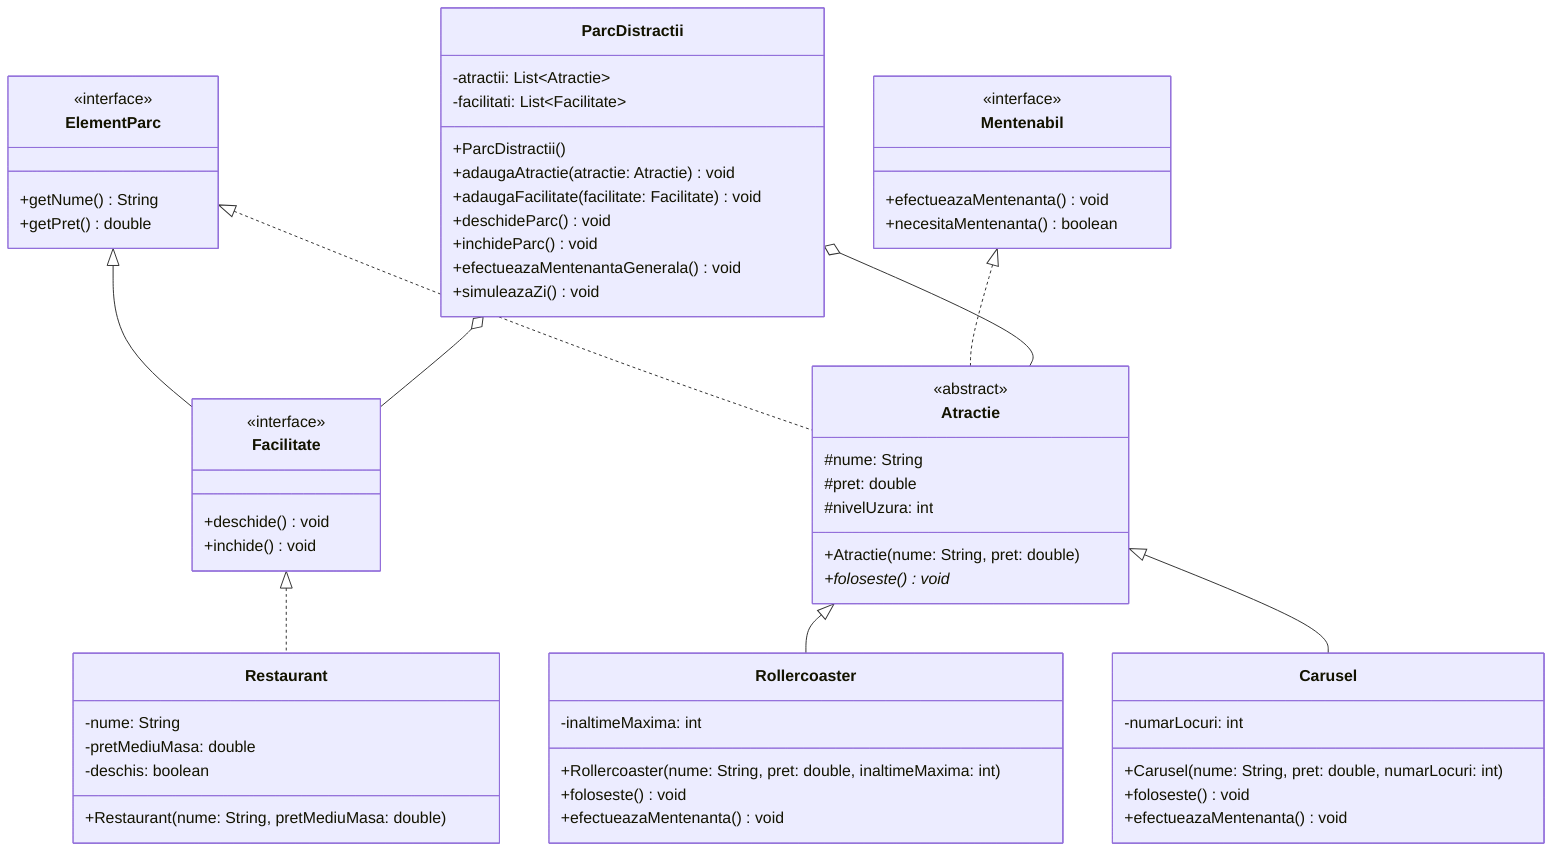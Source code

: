 classDiagram
    class ElementParc {
        <<interface>>
        +getNume() String
        +getPret() double
    }

    class Mentenabil {
        <<interface>>
        +efectueazaMentenanta() void
        +necesitaMentenanta() boolean
    }

    class Facilitate {
        <<interface>>
        +deschide() void
        +inchide() void
    }

    class Atractie {
        <<abstract>>
        #nume: String
        #pret: double
        #nivelUzura: int
        +Atractie(nume: String, pret: double)
        +foloseste()* void
    }

    class Rollercoaster {
        -inaltimeMaxima: int
        +Rollercoaster(nume: String, pret: double, inaltimeMaxima: int)
        +foloseste() void
        +efectueazaMentenanta() void
    }

    class Carusel {
        -numarLocuri: int
        +Carusel(nume: String, pret: double, numarLocuri: int)
        +foloseste() void
        +efectueazaMentenanta() void
    }

    class Restaurant {
        -nume: String
        -pretMediuMasa: double
        -deschis: boolean
        +Restaurant(nume: String, pretMediuMasa: double)
    }

    class ParcDistractii {
        -atractii: List~Atractie~
        -facilitati: List~Facilitate~
        +ParcDistractii()
        +adaugaAtractie(atractie: Atractie) void
        +adaugaFacilitate(facilitate: Facilitate) void
        +deschideParc() void
        +inchideParc() void
        +efectueazaMentenantaGenerala() void
        +simuleazaZi() void
    }

    ElementParc <|-- Facilitate
    ElementParc <|.. Atractie
    Mentenabil <|.. Atractie
    Atractie <|-- Rollercoaster
    Atractie <|-- Carusel
    Facilitate <|.. Restaurant
    ParcDistractii o-- Atractie
    ParcDistractii o-- Facilitate
